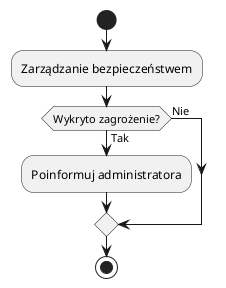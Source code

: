 @startuml

|s| System

start
:Zarządzanie bezpieczeństwem;

if (Wykryto zagrożenie?) then (Tak)
  :Poinformuj administratora;
else (Nie)
endif

stop
@enduml
